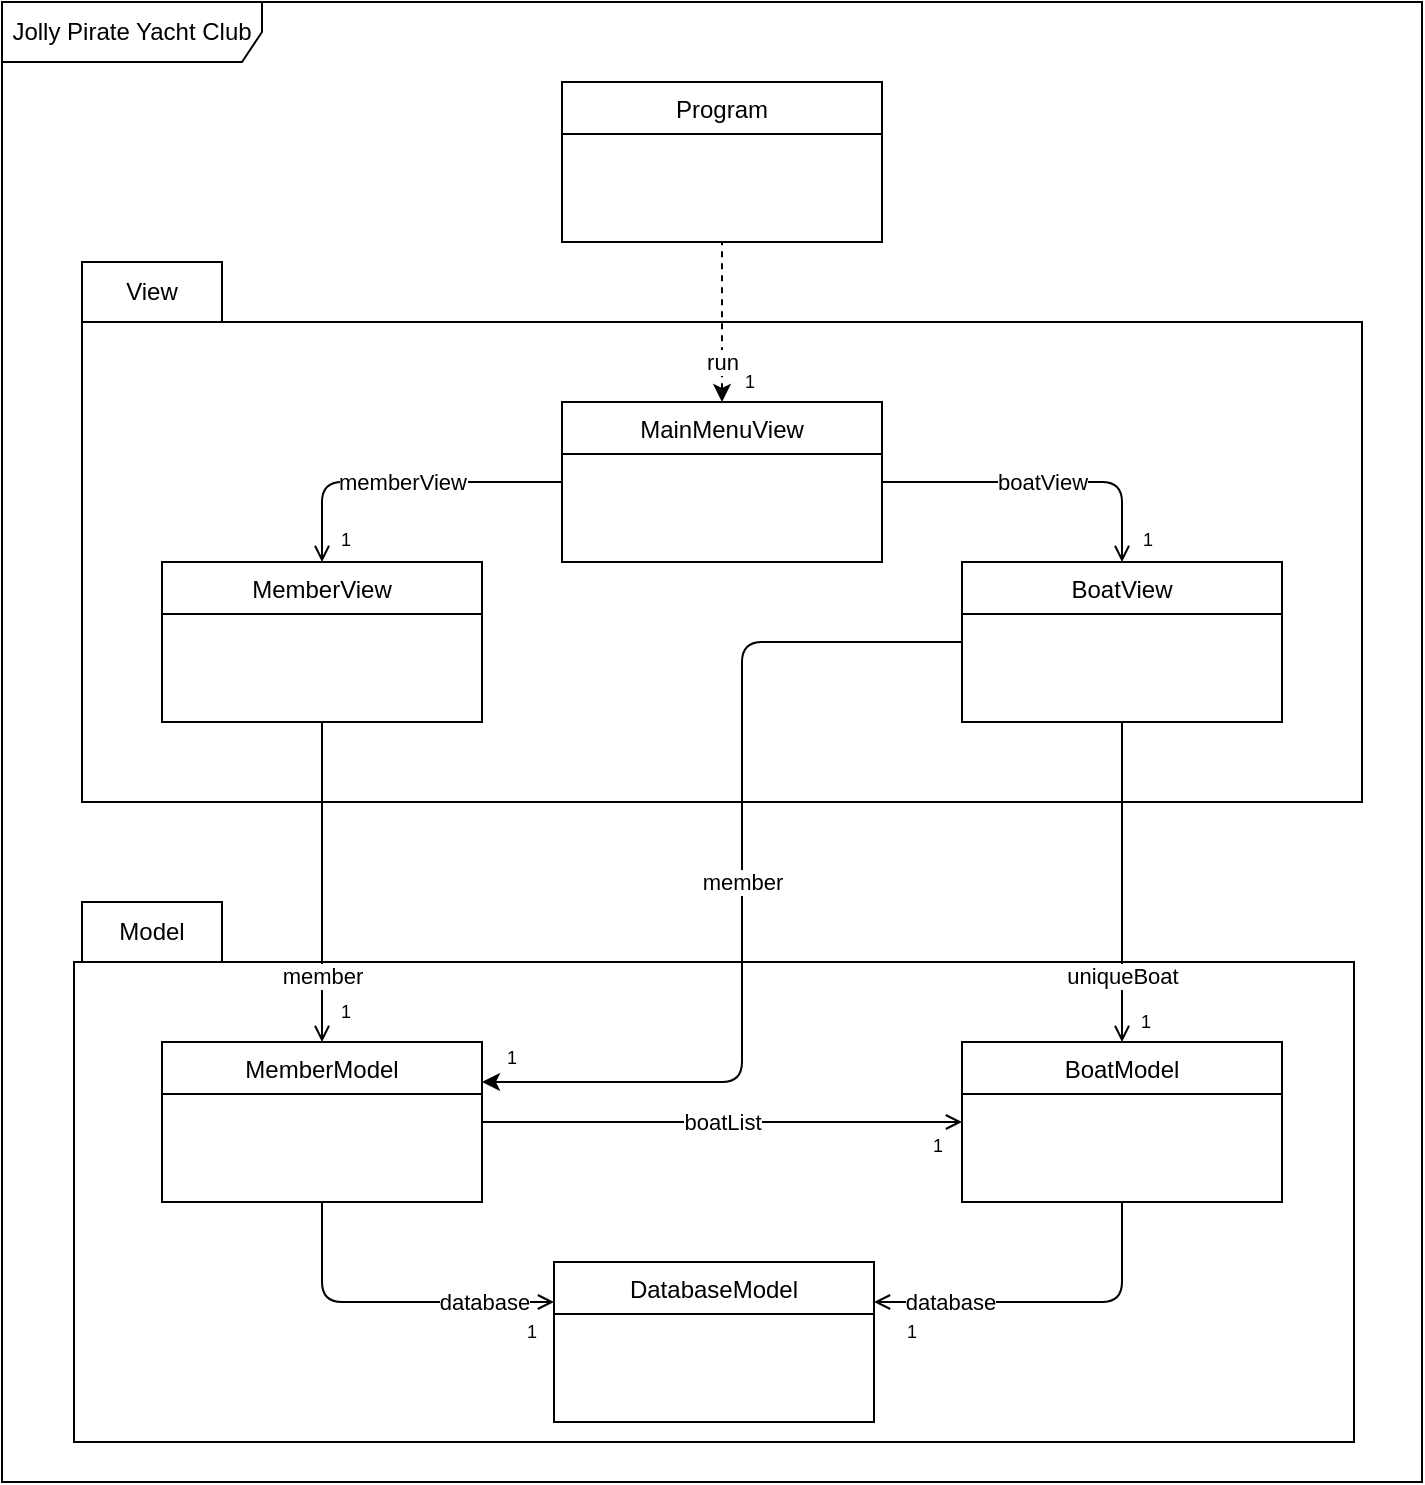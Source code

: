 <mxfile version="13.7.3" type="device" pages="2"><diagram id="C5RBs43oDa-KdzZeNtuy" name="Page-1"><mxGraphModel dx="1086" dy="806" grid="1" gridSize="10" guides="1" tooltips="1" connect="1" arrows="1" fold="1" page="1" pageScale="1" pageWidth="827" pageHeight="1169" math="0" shadow="0"><root><mxCell id="WIyWlLk6GJQsqaUBKTNV-0"/><mxCell id="WIyWlLk6GJQsqaUBKTNV-1" parent="WIyWlLk6GJQsqaUBKTNV-0"/><mxCell id="bwkuI5PNMMBaZNX_pQJr-5" value="Jolly Pirate Yacht Club" style="shape=umlFrame;whiteSpace=wrap;html=1;width=130;height=30;" parent="WIyWlLk6GJQsqaUBKTNV-1" vertex="1"><mxGeometry width="710" height="740" as="geometry"/></mxCell><mxCell id="7UmFxp3ozavh9uDeKWcq-14" value="" style="rounded=0;whiteSpace=wrap;html=1;" parent="WIyWlLk6GJQsqaUBKTNV-1" vertex="1"><mxGeometry x="36" y="480" width="640" height="240" as="geometry"/></mxCell><mxCell id="7UmFxp3ozavh9uDeKWcq-8" value="" style="rounded=0;whiteSpace=wrap;html=1;" parent="WIyWlLk6GJQsqaUBKTNV-1" vertex="1"><mxGeometry x="40" y="160" width="640" height="240" as="geometry"/></mxCell><mxCell id="zkfFHV4jXpPFQw0GAbJ--6" value="Program&#10;" style="swimlane;fontStyle=0;align=center;verticalAlign=top;childLayout=stackLayout;horizontal=1;startSize=26;horizontalStack=0;resizeParent=1;resizeLast=0;collapsible=1;marginBottom=0;rounded=0;shadow=0;strokeWidth=1;" parent="WIyWlLk6GJQsqaUBKTNV-1" vertex="1"><mxGeometry x="280" y="40" width="160" height="80" as="geometry"><mxRectangle x="130" y="380" width="160" height="26" as="alternateBounds"/></mxGeometry></mxCell><mxCell id="7UmFxp3ozavh9uDeKWcq-4" value="run" style="endArrow=none;html=1;startArrow=classic;startFill=1;exitX=0.5;exitY=0;exitDx=0;exitDy=0;dashed=1;endFill=0;" parent="WIyWlLk6GJQsqaUBKTNV-1" source="7UmFxp3ozavh9uDeKWcq-5" edge="1"><mxGeometry x="-0.5" width="50" height="50" relative="1" as="geometry"><mxPoint x="360" y="160" as="sourcePoint"/><mxPoint x="360" y="120" as="targetPoint"/><mxPoint as="offset"/></mxGeometry></mxCell><mxCell id="7UmFxp3ozavh9uDeKWcq-5" value="MainMenuView" style="swimlane;fontStyle=0;align=center;verticalAlign=top;childLayout=stackLayout;horizontal=1;startSize=26;horizontalStack=0;resizeParent=1;resizeLast=0;collapsible=1;marginBottom=0;rounded=0;shadow=0;strokeWidth=1;" parent="WIyWlLk6GJQsqaUBKTNV-1" vertex="1"><mxGeometry x="280" y="200" width="160" height="80" as="geometry"><mxRectangle x="130" y="380" width="160" height="26" as="alternateBounds"/></mxGeometry></mxCell><mxCell id="7UmFxp3ozavh9uDeKWcq-6" value="MemberView" style="swimlane;fontStyle=0;align=center;verticalAlign=top;childLayout=stackLayout;horizontal=1;startSize=26;horizontalStack=0;resizeParent=1;resizeLast=0;collapsible=1;marginBottom=0;rounded=0;shadow=0;strokeWidth=1;" parent="WIyWlLk6GJQsqaUBKTNV-1" vertex="1"><mxGeometry x="80" y="280" width="160" height="80" as="geometry"><mxRectangle x="130" y="380" width="160" height="26" as="alternateBounds"/></mxGeometry></mxCell><mxCell id="7UmFxp3ozavh9uDeKWcq-7" value="BoatView" style="swimlane;fontStyle=0;align=center;verticalAlign=top;childLayout=stackLayout;horizontal=1;startSize=26;horizontalStack=0;resizeParent=1;resizeLast=0;collapsible=1;marginBottom=0;rounded=0;shadow=0;strokeWidth=1;" parent="WIyWlLk6GJQsqaUBKTNV-1" vertex="1"><mxGeometry x="480" y="280" width="160" height="80" as="geometry"><mxRectangle x="130" y="380" width="160" height="26" as="alternateBounds"/></mxGeometry></mxCell><mxCell id="7UmFxp3ozavh9uDeKWcq-17" value="" style="rounded=0;whiteSpace=wrap;html=1;" parent="WIyWlLk6GJQsqaUBKTNV-1" vertex="1"><mxGeometry x="40" y="130" width="70" height="30" as="geometry"/></mxCell><mxCell id="7UmFxp3ozavh9uDeKWcq-18" value="View" style="text;html=1;strokeColor=none;fillColor=none;align=center;verticalAlign=middle;whiteSpace=wrap;rounded=0;" parent="WIyWlLk6GJQsqaUBKTNV-1" vertex="1"><mxGeometry x="55" y="135" width="40" height="20" as="geometry"/></mxCell><mxCell id="7UmFxp3ozavh9uDeKWcq-20" value="" style="rounded=0;whiteSpace=wrap;html=1;" parent="WIyWlLk6GJQsqaUBKTNV-1" vertex="1"><mxGeometry x="40" y="450" width="70" height="30" as="geometry"/></mxCell><mxCell id="7UmFxp3ozavh9uDeKWcq-21" value="Model" style="text;html=1;strokeColor=none;fillColor=none;align=center;verticalAlign=middle;whiteSpace=wrap;rounded=0;" parent="WIyWlLk6GJQsqaUBKTNV-1" vertex="1"><mxGeometry x="55" y="455" width="40" height="20" as="geometry"/></mxCell><mxCell id="7UmFxp3ozavh9uDeKWcq-25" value="memberView" style="endArrow=none;html=1;entryX=0;entryY=0.5;entryDx=0;entryDy=0;startArrow=open;startFill=0;" parent="WIyWlLk6GJQsqaUBKTNV-1" target="7UmFxp3ozavh9uDeKWcq-5" edge="1"><mxGeometry width="50" height="50" relative="1" as="geometry"><mxPoint x="160" y="280" as="sourcePoint"/><mxPoint x="210" y="230" as="targetPoint"/><Array as="points"><mxPoint x="160" y="240"/></Array></mxGeometry></mxCell><mxCell id="7UmFxp3ozavh9uDeKWcq-26" value="boatView" style="endArrow=open;html=1;entryX=0.5;entryY=0;entryDx=0;entryDy=0;startArrow=none;startFill=0;endFill=0;" parent="WIyWlLk6GJQsqaUBKTNV-1" target="7UmFxp3ozavh9uDeKWcq-7" edge="1"><mxGeometry width="50" height="50" relative="1" as="geometry"><mxPoint x="440" y="240" as="sourcePoint"/><mxPoint x="490" y="190" as="targetPoint"/><Array as="points"><mxPoint x="560" y="240"/></Array></mxGeometry></mxCell><mxCell id="7UmFxp3ozavh9uDeKWcq-27" value="member" style="endArrow=none;html=1;exitX=0.5;exitY=0;exitDx=0;exitDy=0;startArrow=open;startFill=0;entryX=0.5;entryY=1;entryDx=0;entryDy=0;" parent="WIyWlLk6GJQsqaUBKTNV-1" source="7UmFxp3ozavh9uDeKWcq-13" target="7UmFxp3ozavh9uDeKWcq-6" edge="1"><mxGeometry x="-0.583" width="50" height="50" relative="1" as="geometry"><mxPoint x="110" y="410" as="sourcePoint"/><mxPoint x="160" y="360" as="targetPoint"/><mxPoint as="offset"/></mxGeometry></mxCell><mxCell id="7UmFxp3ozavh9uDeKWcq-30" value="database" style="endArrow=open;html=1;exitX=0.5;exitY=1;exitDx=0;exitDy=0;endFill=0;entryX=0;entryY=0.25;entryDx=0;entryDy=0;" parent="WIyWlLk6GJQsqaUBKTNV-1" source="7UmFxp3ozavh9uDeKWcq-13" target="7UmFxp3ozavh9uDeKWcq-10" edge="1"><mxGeometry x="0.571" width="50" height="50" relative="1" as="geometry"><mxPoint x="280" y="370" as="sourcePoint"/><mxPoint x="310" y="550" as="targetPoint"/><Array as="points"><mxPoint x="160" y="650"/></Array><mxPoint as="offset"/></mxGeometry></mxCell><mxCell id="7UmFxp3ozavh9uDeKWcq-31" value="database" style="endArrow=none;html=1;endFill=0;startArrow=open;startFill=0;exitX=1;exitY=0.25;exitDx=0;exitDy=0;entryX=0.5;entryY=1;entryDx=0;entryDy=0;" parent="WIyWlLk6GJQsqaUBKTNV-1" source="7UmFxp3ozavh9uDeKWcq-10" target="7UmFxp3ozavh9uDeKWcq-12" edge="1"><mxGeometry x="-0.571" width="50" height="50" relative="1" as="geometry"><mxPoint x="440" y="550" as="sourcePoint"/><mxPoint x="550" y="600" as="targetPoint"/><Array as="points"><mxPoint x="560" y="650"/></Array><mxPoint as="offset"/></mxGeometry></mxCell><mxCell id="7UmFxp3ozavh9uDeKWcq-32" value="uniqueBoat" style="endArrow=none;html=1;exitX=0.5;exitY=0;exitDx=0;exitDy=0;startArrow=open;startFill=0;" parent="WIyWlLk6GJQsqaUBKTNV-1" source="7UmFxp3ozavh9uDeKWcq-12" edge="1"><mxGeometry x="-0.583" width="50" height="50" relative="1" as="geometry"><mxPoint x="510" y="410" as="sourcePoint"/><mxPoint x="560" y="360" as="targetPoint"/><mxPoint as="offset"/></mxGeometry></mxCell><mxCell id="7UmFxp3ozavh9uDeKWcq-35" value="boatList" style="endArrow=open;html=1;entryX=0;entryY=0.5;entryDx=0;entryDy=0;endFill=0;exitX=1;exitY=0.5;exitDx=0;exitDy=0;" parent="WIyWlLk6GJQsqaUBKTNV-1" source="7UmFxp3ozavh9uDeKWcq-13" target="7UmFxp3ozavh9uDeKWcq-12" edge="1"><mxGeometry width="50" height="50" relative="1" as="geometry"><mxPoint x="240" y="660" as="sourcePoint"/><mxPoint x="290" y="615" as="targetPoint"/></mxGeometry></mxCell><mxCell id="-A7tfVfqJiDwfjc4o57g-0" value="&lt;font style=&quot;font-size: 9px&quot;&gt;1&lt;/font&gt;" style="text;html=1;strokeColor=none;fillColor=none;align=center;verticalAlign=middle;whiteSpace=wrap;rounded=0;fontSize=7;" parent="WIyWlLk6GJQsqaUBKTNV-1" vertex="1"><mxGeometry x="369" y="185" width="10" height="10" as="geometry"/></mxCell><mxCell id="-A7tfVfqJiDwfjc4o57g-1" value="&lt;font style=&quot;font-size: 9px&quot;&gt;1&lt;/font&gt;" style="text;html=1;strokeColor=none;fillColor=none;align=center;verticalAlign=middle;whiteSpace=wrap;rounded=0;fontSize=7;" parent="WIyWlLk6GJQsqaUBKTNV-1" vertex="1"><mxGeometry x="568" y="264" width="10" height="10" as="geometry"/></mxCell><mxCell id="-A7tfVfqJiDwfjc4o57g-2" value="&lt;font style=&quot;font-size: 9px&quot;&gt;1&lt;/font&gt;" style="text;html=1;strokeColor=none;fillColor=none;align=center;verticalAlign=middle;whiteSpace=wrap;rounded=0;fontSize=7;" parent="WIyWlLk6GJQsqaUBKTNV-1" vertex="1"><mxGeometry x="167" y="264" width="10" height="10" as="geometry"/></mxCell><mxCell id="-A7tfVfqJiDwfjc4o57g-3" value="&lt;font style=&quot;font-size: 9px&quot;&gt;1&lt;/font&gt;" style="text;html=1;strokeColor=none;fillColor=none;align=center;verticalAlign=middle;whiteSpace=wrap;rounded=0;fontSize=7;" parent="WIyWlLk6GJQsqaUBKTNV-1" vertex="1"><mxGeometry x="250" y="523" width="10" height="10" as="geometry"/></mxCell><mxCell id="-A7tfVfqJiDwfjc4o57g-4" value="&lt;font style=&quot;font-size: 9px&quot;&gt;1&lt;/font&gt;" style="text;html=1;strokeColor=none;fillColor=none;align=center;verticalAlign=middle;whiteSpace=wrap;rounded=0;fontSize=7;" parent="WIyWlLk6GJQsqaUBKTNV-1" vertex="1"><mxGeometry x="167" y="500" width="10" height="10" as="geometry"/></mxCell><mxCell id="-A7tfVfqJiDwfjc4o57g-5" value="&lt;font style=&quot;font-size: 9px&quot;&gt;1&lt;/font&gt;" style="text;html=1;strokeColor=none;fillColor=none;align=center;verticalAlign=middle;whiteSpace=wrap;rounded=0;fontSize=7;" parent="WIyWlLk6GJQsqaUBKTNV-1" vertex="1"><mxGeometry x="260" y="660" width="10" height="10" as="geometry"/></mxCell><mxCell id="-A7tfVfqJiDwfjc4o57g-6" value="&lt;font style=&quot;font-size: 9px&quot;&gt;1&lt;/font&gt;" style="text;html=1;strokeColor=none;fillColor=none;align=center;verticalAlign=middle;whiteSpace=wrap;rounded=0;fontSize=7;" parent="WIyWlLk6GJQsqaUBKTNV-1" vertex="1"><mxGeometry x="450" y="660" width="10" height="10" as="geometry"/></mxCell><mxCell id="-A7tfVfqJiDwfjc4o57g-7" value="&lt;font style=&quot;font-size: 9px&quot;&gt;1&lt;/font&gt;" style="text;html=1;strokeColor=none;fillColor=none;align=center;verticalAlign=middle;whiteSpace=wrap;rounded=0;fontSize=7;" parent="WIyWlLk6GJQsqaUBKTNV-1" vertex="1"><mxGeometry x="567" y="505" width="10" height="10" as="geometry"/></mxCell><mxCell id="7UmFxp3ozavh9uDeKWcq-13" value="MemberModel" style="swimlane;fontStyle=0;align=center;verticalAlign=top;childLayout=stackLayout;horizontal=1;startSize=26;horizontalStack=0;resizeParent=1;resizeLast=0;collapsible=1;marginBottom=0;rounded=0;shadow=0;strokeWidth=1;" parent="WIyWlLk6GJQsqaUBKTNV-1" vertex="1"><mxGeometry x="80" y="520" width="160" height="80" as="geometry"><mxRectangle x="130" y="380" width="160" height="26" as="alternateBounds"/></mxGeometry></mxCell><mxCell id="7UmFxp3ozavh9uDeKWcq-12" value="BoatModel" style="swimlane;fontStyle=0;align=center;verticalAlign=top;childLayout=stackLayout;horizontal=1;startSize=26;horizontalStack=0;resizeParent=1;resizeLast=0;collapsible=1;marginBottom=0;rounded=0;shadow=0;strokeWidth=1;" parent="WIyWlLk6GJQsqaUBKTNV-1" vertex="1"><mxGeometry x="480" y="520" width="160" height="80" as="geometry"><mxRectangle x="130" y="380" width="160" height="26" as="alternateBounds"/></mxGeometry></mxCell><mxCell id="7UmFxp3ozavh9uDeKWcq-10" value="DatabaseModel" style="swimlane;fontStyle=0;align=center;verticalAlign=top;childLayout=stackLayout;horizontal=1;startSize=26;horizontalStack=0;resizeParent=1;resizeLast=0;collapsible=1;marginBottom=0;rounded=0;shadow=0;strokeWidth=1;" parent="WIyWlLk6GJQsqaUBKTNV-1" vertex="1"><mxGeometry x="276" y="630" width="160" height="80" as="geometry"><mxRectangle x="130" y="380" width="160" height="26" as="alternateBounds"/></mxGeometry></mxCell><mxCell id="bwkuI5PNMMBaZNX_pQJr-4" value="member" style="endArrow=classic;html=1;exitX=0;exitY=0.5;exitDx=0;exitDy=0;entryX=1;entryY=0.25;entryDx=0;entryDy=0;" parent="WIyWlLk6GJQsqaUBKTNV-1" source="7UmFxp3ozavh9uDeKWcq-7" target="7UmFxp3ozavh9uDeKWcq-13" edge="1"><mxGeometry width="50" height="50" relative="1" as="geometry"><mxPoint x="430" y="490" as="sourcePoint"/><mxPoint x="480" y="440" as="targetPoint"/><Array as="points"><mxPoint x="370" y="320"/><mxPoint x="370" y="540"/></Array></mxGeometry></mxCell><mxCell id="bwkuI5PNMMBaZNX_pQJr-6" value="&lt;font style=&quot;font-size: 9px&quot;&gt;1&lt;/font&gt;" style="text;html=1;strokeColor=none;fillColor=none;align=center;verticalAlign=middle;whiteSpace=wrap;rounded=0;fontSize=7;" parent="WIyWlLk6GJQsqaUBKTNV-1" vertex="1"><mxGeometry x="463" y="567" width="10" height="10" as="geometry"/></mxCell></root></mxGraphModel></diagram><diagram id="2hWIQlXA-ZK5mzLyyEaG" name="Sida-2"><mxGraphModel dx="1422" dy="822" grid="1" gridSize="10" guides="1" tooltips="1" connect="1" arrows="1" fold="1" page="1" pageScale="1" pageWidth="827" pageHeight="1169" math="0" shadow="0"><root><mxCell id="GJOttYZLaE-d53r33lCt-0"/><mxCell id="GJOttYZLaE-d53r33lCt-1" parent="GJOttYZLaE-d53r33lCt-0"/></root></mxGraphModel></diagram></mxfile>
